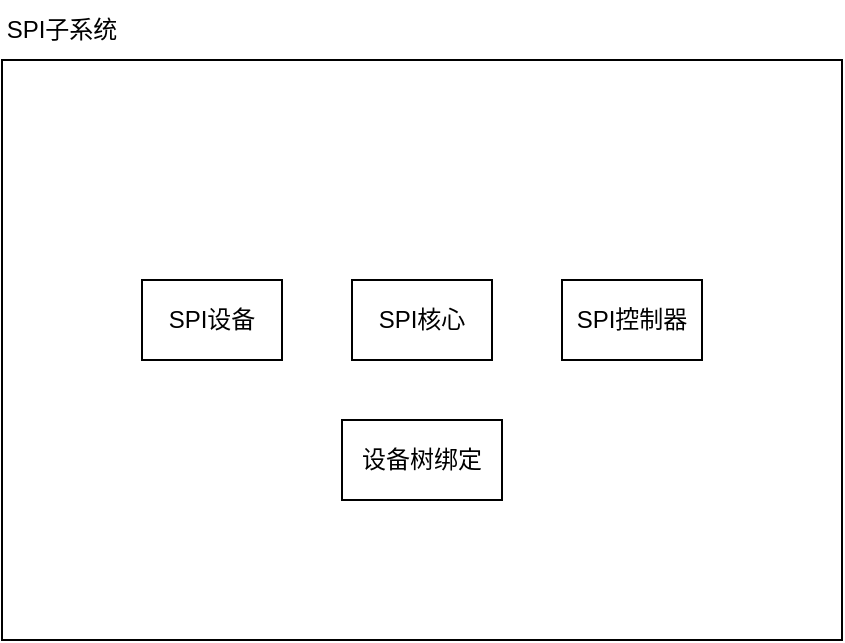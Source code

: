 <mxfile version="21.3.2" type="device">
  <diagram name="spi框架" id="r469Aau0il12RCDZeFJq">
    <mxGraphModel dx="1050" dy="625" grid="1" gridSize="10" guides="1" tooltips="1" connect="1" arrows="1" fold="1" page="1" pageScale="1" pageWidth="827" pageHeight="1169" math="0" shadow="0">
      <root>
        <mxCell id="0" />
        <mxCell id="1" parent="0" />
        <mxCell id="YLcGSClGb8Fl1g5VTm5p-1" value="" style="rounded=0;whiteSpace=wrap;html=1;fillColor=none;" vertex="1" parent="1">
          <mxGeometry x="180" y="150" width="420" height="290" as="geometry" />
        </mxCell>
        <mxCell id="YLcGSClGb8Fl1g5VTm5p-2" value="SPI子系统" style="text;html=1;strokeColor=none;fillColor=none;align=center;verticalAlign=middle;whiteSpace=wrap;rounded=0;" vertex="1" parent="1">
          <mxGeometry x="180" y="120" width="60" height="30" as="geometry" />
        </mxCell>
        <mxCell id="YLcGSClGb8Fl1g5VTm5p-3" value="SPI核心" style="rounded=0;whiteSpace=wrap;html=1;" vertex="1" parent="1">
          <mxGeometry x="355" y="260" width="70" height="40" as="geometry" />
        </mxCell>
        <mxCell id="YLcGSClGb8Fl1g5VTm5p-4" value="SPI设备" style="rounded=0;whiteSpace=wrap;html=1;" vertex="1" parent="1">
          <mxGeometry x="250" y="260" width="70" height="40" as="geometry" />
        </mxCell>
        <mxCell id="YLcGSClGb8Fl1g5VTm5p-5" value="SPI控制器" style="rounded=0;whiteSpace=wrap;html=1;" vertex="1" parent="1">
          <mxGeometry x="460" y="260" width="70" height="40" as="geometry" />
        </mxCell>
        <mxCell id="YLcGSClGb8Fl1g5VTm5p-6" value="设备树绑定" style="rounded=0;whiteSpace=wrap;html=1;" vertex="1" parent="1">
          <mxGeometry x="350" y="330" width="80" height="40" as="geometry" />
        </mxCell>
      </root>
    </mxGraphModel>
  </diagram>
</mxfile>
